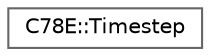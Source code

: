 digraph "Graphical Class Hierarchy"
{
 // LATEX_PDF_SIZE
  bgcolor="transparent";
  edge [fontname=Helvetica,fontsize=10,labelfontname=Helvetica,labelfontsize=10];
  node [fontname=Helvetica,fontsize=10,shape=box,height=0.2,width=0.4];
  rankdir="LR";
  Node0 [id="Node000000",label="C78E::Timestep",height=0.2,width=0.4,color="grey40", fillcolor="white", style="filled",URL="$dc/dfe/class_c78_e_1_1_timestep.html",tooltip=" "];
}
